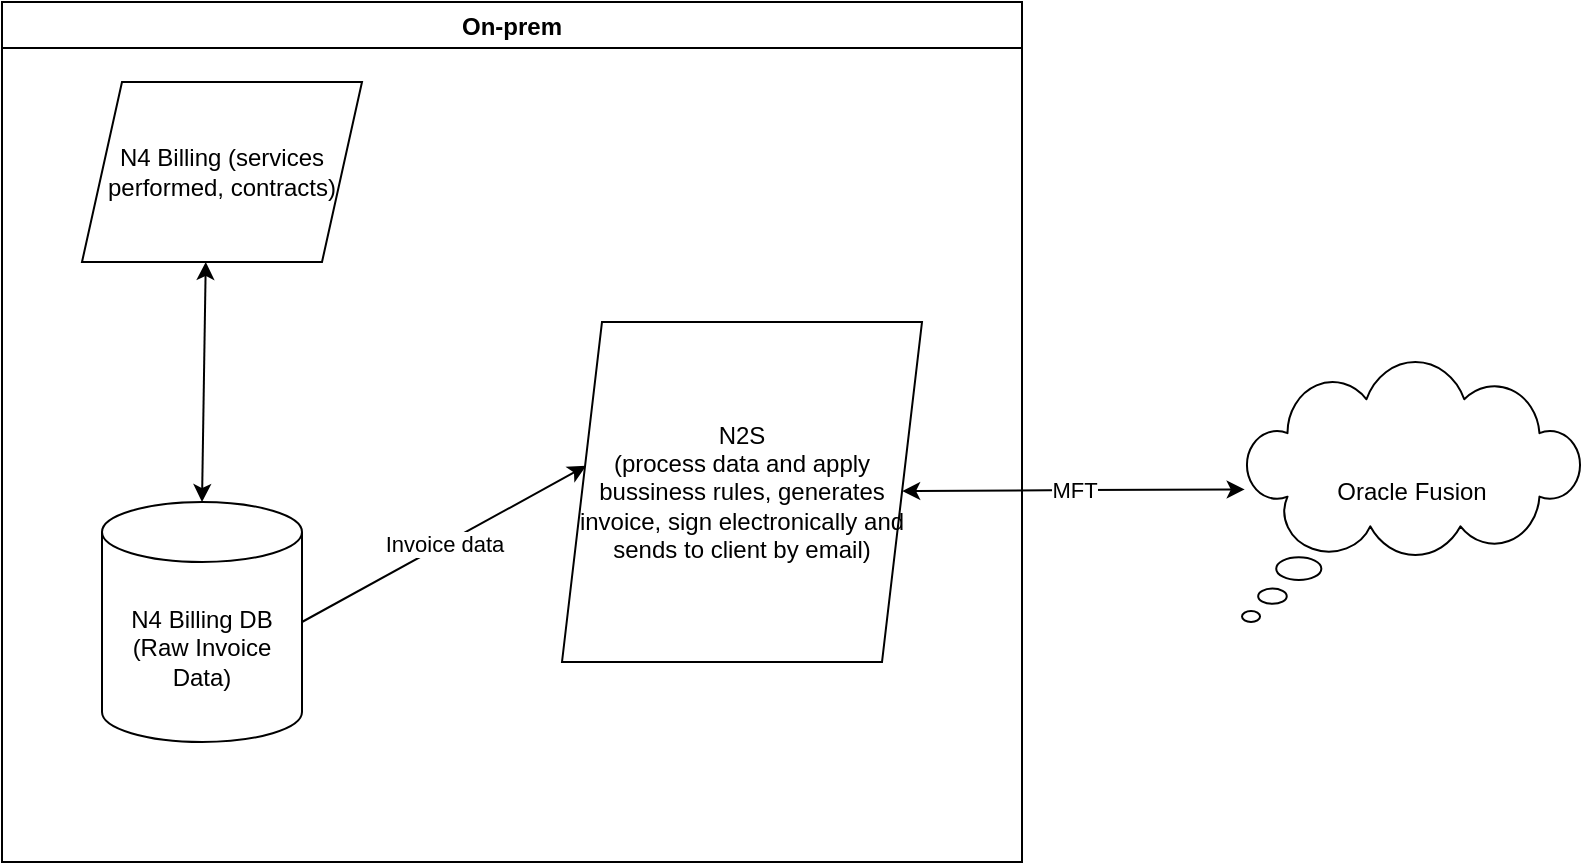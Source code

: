 <mxfile version="16.5.4" type="github">
  <diagram id="yptb5B2aofKZQN_C4duo" name="Page-1">
    <mxGraphModel dx="2062" dy="741" grid="1" gridSize="10" guides="1" tooltips="1" connect="1" arrows="1" fold="1" page="1" pageScale="1" pageWidth="1169" pageHeight="827" math="0" shadow="0">
      <root>
        <mxCell id="0" />
        <mxCell id="1" parent="0" />
        <mxCell id="2JBbDmmwrZ8TRhYNZVzx-1" value="N4 Billing (services performed, contracts)" style="shape=parallelogram;perimeter=parallelogramPerimeter;whiteSpace=wrap;html=1;fixedSize=1;" parent="1" vertex="1">
          <mxGeometry x="120" y="200" width="140" height="90" as="geometry" />
        </mxCell>
        <mxCell id="2JBbDmmwrZ8TRhYNZVzx-2" value="N4 Billing DB&lt;br&gt;(Raw Invoice Data)" style="shape=cylinder3;whiteSpace=wrap;html=1;boundedLbl=1;backgroundOutline=1;size=15;" parent="1" vertex="1">
          <mxGeometry x="130" y="410" width="100" height="120" as="geometry" />
        </mxCell>
        <mxCell id="2JBbDmmwrZ8TRhYNZVzx-3" value="" style="endArrow=classic;html=1;rounded=0;exitX=0.442;exitY=1;exitDx=0;exitDy=0;exitPerimeter=0;entryX=0.5;entryY=0;entryDx=0;entryDy=0;entryPerimeter=0;startArrow=classic;startFill=1;strokeWidth=1;" parent="1" source="2JBbDmmwrZ8TRhYNZVzx-1" target="2JBbDmmwrZ8TRhYNZVzx-2" edge="1">
          <mxGeometry relative="1" as="geometry">
            <mxPoint x="420" y="610" as="sourcePoint" />
            <mxPoint x="160" y="390" as="targetPoint" />
          </mxGeometry>
        </mxCell>
        <mxCell id="2JBbDmmwrZ8TRhYNZVzx-7" value="N2S&lt;br&gt;(process data and apply bussiness rules, generates invoice, sign electronically and sends to client by email)" style="shape=parallelogram;perimeter=parallelogramPerimeter;whiteSpace=wrap;html=1;fixedSize=1;" parent="1" vertex="1">
          <mxGeometry x="360" y="320" width="180" height="170" as="geometry" />
        </mxCell>
        <mxCell id="2JBbDmmwrZ8TRhYNZVzx-8" value="Invoice data" style="endArrow=classic;html=1;rounded=0;strokeWidth=1;exitX=1;exitY=0.5;exitDx=0;exitDy=0;exitPerimeter=0;entryX=0.067;entryY=0.423;entryDx=0;entryDy=0;entryPerimeter=0;" parent="1" source="2JBbDmmwrZ8TRhYNZVzx-2" target="2JBbDmmwrZ8TRhYNZVzx-7" edge="1">
          <mxGeometry relative="1" as="geometry">
            <mxPoint x="420" y="610" as="sourcePoint" />
            <mxPoint x="520" y="610" as="targetPoint" />
            <Array as="points" />
          </mxGeometry>
        </mxCell>
        <mxCell id="2JBbDmmwrZ8TRhYNZVzx-10" value="Oracle Fusion" style="whiteSpace=wrap;html=1;shape=mxgraph.basic.cloud_callout" parent="1" vertex="1">
          <mxGeometry x="700" y="340" width="170" height="130" as="geometry" />
        </mxCell>
        <mxCell id="hA2pniErLnj_s-jjucaw-1" value="On-prem" style="swimlane;" vertex="1" parent="1">
          <mxGeometry x="80" y="160" width="510" height="430" as="geometry" />
        </mxCell>
        <mxCell id="2JBbDmmwrZ8TRhYNZVzx-11" value="MFT" style="endArrow=classic;html=1;rounded=0;strokeWidth=1;entryX=0.008;entryY=0.49;entryDx=0;entryDy=0;entryPerimeter=0;startArrow=classic;startFill=1;" parent="1" source="2JBbDmmwrZ8TRhYNZVzx-7" target="2JBbDmmwrZ8TRhYNZVzx-10" edge="1">
          <mxGeometry relative="1" as="geometry">
            <mxPoint x="550" y="395" as="sourcePoint" />
            <mxPoint x="520" y="560" as="targetPoint" />
            <Array as="points">
              <mxPoint x="620" y="404" />
            </Array>
          </mxGeometry>
        </mxCell>
      </root>
    </mxGraphModel>
  </diagram>
</mxfile>

